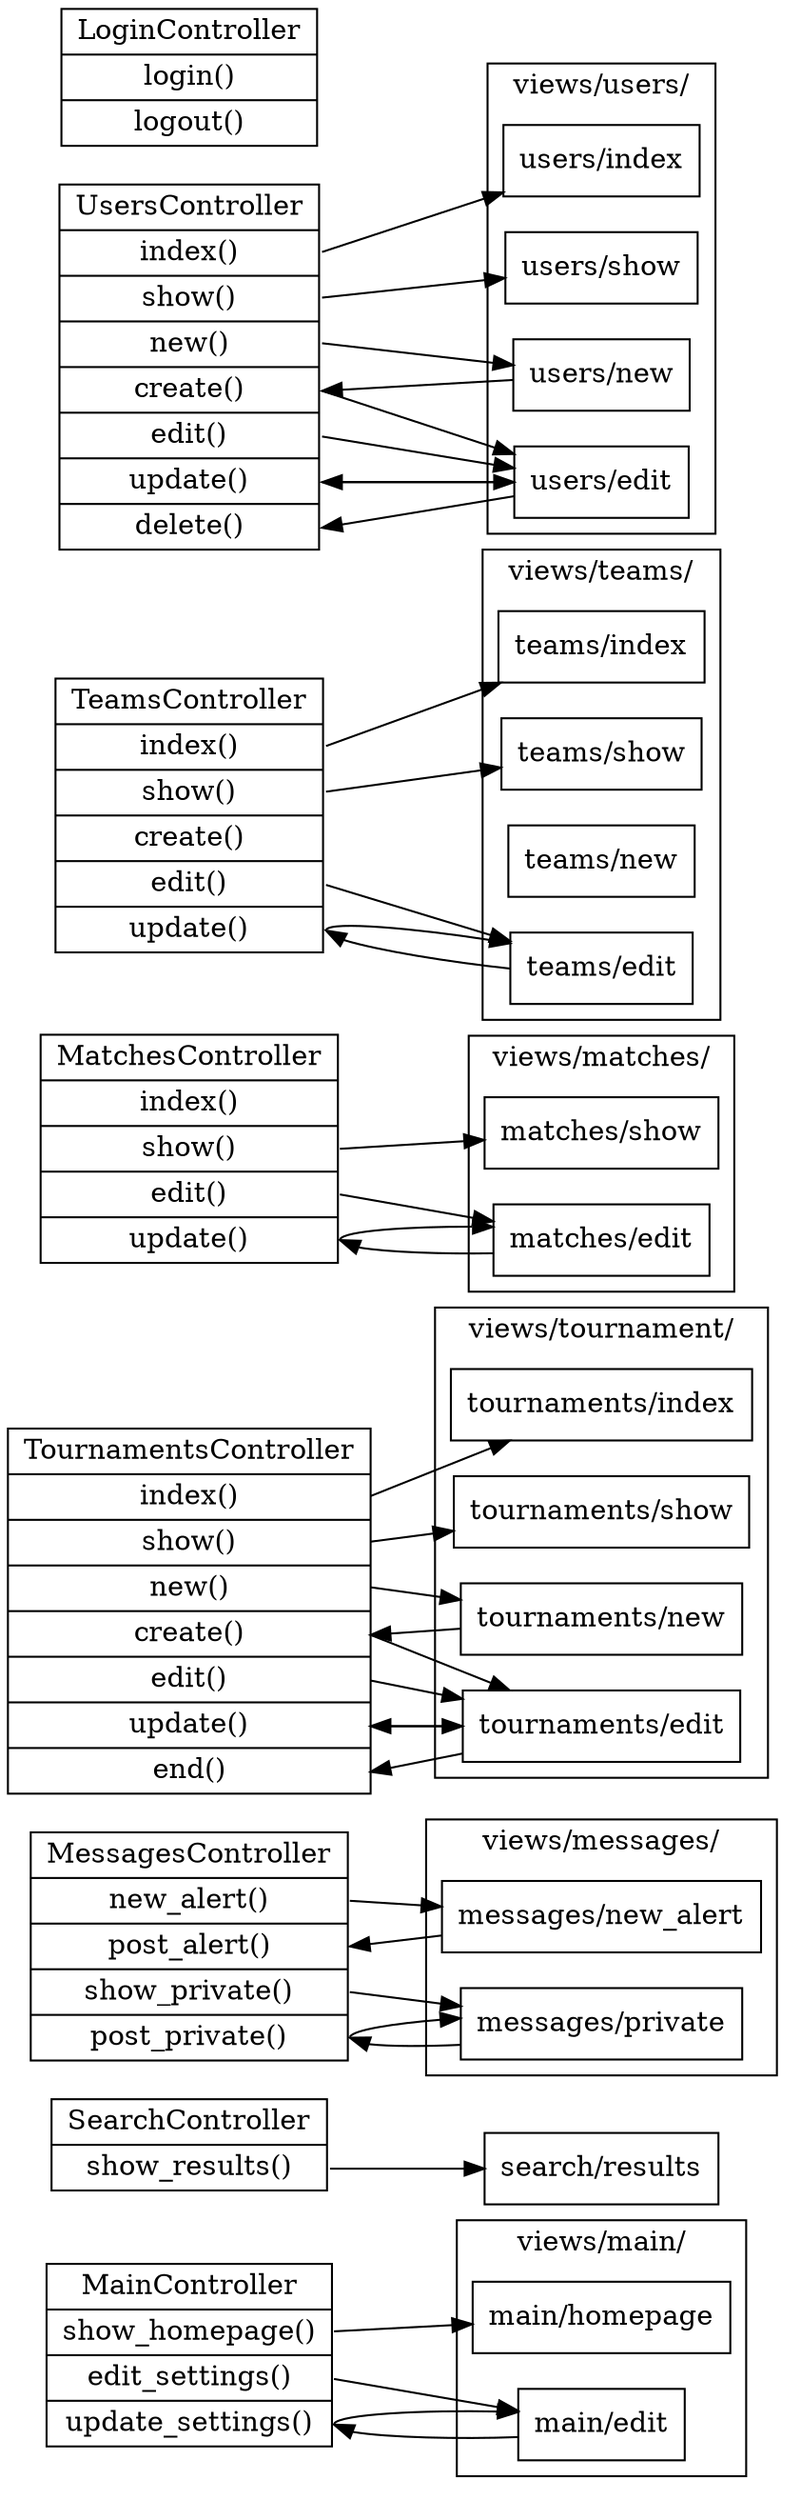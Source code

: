 digraph systemModel {
	rankdir="LR";
	splines="line";

	/*
	subgraph _clusterModels {
		label="Models"
		node[shape="record"];

		//BaseModel[label="<main> ActiveRecord::Base (abstract)"]

		Server[label="<main> Server"];
		Tournament[label="<main> Tournament"];
		Match[label="<main> Match"];
		Team[label="<main> Team"];
		User[label="<main> User | <attr_role> role | <attr_pw> password hash"];
	}
	*/

	subgraph _clusterViews {
		label="views/";
		node[shape="rectangle"]

		/*
		layouts_application[label="layouts/application (abstract)"]
		subgraph clusterViewsCommon {
			label="views/common/";
			common_permission_denied[label="common/permission_denied"];
			common_invalid[label="common/invalid"];
		}
		*/
		subgraph clusterViewsMain {
			label="views/main/";
			main_homepage[label="main/homepage"];
			main_edit[label="main/edit"];
		}
		search_results[label="search/results"];
		subgraph clusterViewsMessages {
			label="views/messages/";
			messages_new_alert[label="messages/new_alert"];
			messages_private[label="messages/private"];
		}
		subgraph clusterViewsTournament {
			label="views/tournament/";
			tournaments_index[label="tournaments/index"];
			tournaments_show[label="tournaments/show"];
			tournaments_new[label="tournaments/new"];
			tournaments_edit[label="tournaments/edit"];
		}
		subgraph clusterViewsMatches {
			label="views/matches/";
			matches_show[label="matches/show"];
			matches_edit[label="matches/edit"];
		}
		subgraph clusterViewsTeams {
			label="views/teams/";
			teams_index[label="teams/index"];
			teams_show[label="teams/show"];
			teams_new[label="teams/new"];
			teams_edit[label="teams/edit"];
		}
		subgraph clusterViewsUsers {
			label="views/users/";
			users_index[label="users/index"];
			users_new[label="users/new"];
			users_show[label="users/show"];
			users_edit[label="users/edit"];
		}
	}

	subgraph _clusterControllers {
		label="Controllers";
		node[shape="record"];

		//ApplicationController[label="<main> ApplicationController (abstract)"];

		MainController[label="<main> MainController | <index> show_homepage() | <edit> edit_settings() | <update> update_settings()"];
		LoginController[label="<main> LoginController | <login> login() | <logout> logout()"];
		SearchController[label="<main> SearchController | <show_results> show_results()"];
		MessagesController[label="<main> MessagesController | <new_alert> new_alert() | <post_alert> post_alert() | <show_private> show_private() | <post_private> post_private()"];
		TournamentsController[label="<main> TournamentsController | <index> index() | <show> show() | <new> new() | <create> create() | <edit> edit() | <update> update() | <end> end()"];
		MatchesController[label="<main> MatchesController | <index> index() | <show> show() | <edit> edit() | <update> update()"];
		TeamsController[label="<main> TeamsController | <index> index() | <show> show() | <create> create() | <edit> edit() | <update> update()"]
		UsersController[label="<main> UsersController | <index> index() | <show> show() | <new> new() | <create> create() | <edit> edit() | <update> update() | <delete> delete()"]
	}

	/*
	subgraph inheritance {
		# Kludge: Have a arrow going both ways, but one invisible, so
		# that it doesn't try to force a position

		# models

		Server:main -> BaseModel[arrowhead=onormal];
		BaseModel -> Server:main[style=invis];

		Tournament:main -> BaseModel[arrowhead=onormal];
		BaseModel -> Tournament:main[style=invis];

		Match:main -> BaseModel[arrowhead=onormal];
		BaseModel -> Match:main[style=invis];

		Team:main -> BaseModel[arrowhead=onormal];
		BaseModel -> Team:main[style=invis];

		User:main -> BaseModel[arrowhead=onormal];
		BaseModel -> User:main[style=invis];

		# views

		common_permission_denied -> layouts_application[arrowhead=onormal];
		layouts_application -> common_permission_denied[style=invis];

		common_invalid -> layouts_application[arrowhead=onormal];
		layouts_application -> common_invalid[style=invis];

		main_homepage -> layouts_application[arrowhead=onormal];
		layouts_application -> main_homepage[style=invis];

		main_edit -> layouts_application[arrowhead=onormal];
		layouts_application -> main_edit[style=invis];

		messages_new_alert -> layouts_application[arrowhead=onormal];
		layouts_application -> messages_new_alert[style=invis];

		messages_private -> layouts_application[arrowhead=onormal];
		layouts_application -> messages_private[style=invis];

		tournaments_index -> layouts_application[arrowhead=onormal];
		layouts_application -> tournaments_index[style=invis];

		tournaments_show -> layouts_application[arrowhead=onormal];
		layouts_application -> tournaments_show[style=invis];

		tournaments_new -> layouts_application[arrowhead=onormal];
		layouts_application -> tournaments_new[style=invis];

		tournaments_edit -> layouts_application[arrowhead=onormal];
		layouts_application -> tournaments_edit[style=invis];

		matches_show -> layouts_application[arrowhead=onormal];
		layouts_application -> matches_show[style=invis];

		matches_edit -> layouts_application[arrowhead=onormal];
		layouts_application -> matches_edit[style=invis];

		teams_index -> layouts_application[arrowhead=onormal];
		layouts_application -> teams_index[style=invis];

		teams_show -> layouts_application[arrowhead=onormal];
		layouts_application -> teams_show[style=invis];

		teams_new -> layouts_application[arrowhead=onormal];
		layouts_application -> teams_new[style=invis];

		teams_edit -> layouts_application[arrowhead=onormal];
		layouts_application -> teams_edit[style=invis];

		users_index -> layouts_application[arrowhead=onormal];
		layouts_application -> users_index[style=invis];

		users_new -> layouts_application[arrowhead=onormal];
		layouts_application -> users_new[style=invis];

		users_show -> layouts_application[arrowhead=onormal];
		layouts_application -> users_show[style=invis];

		users_edit -> layouts_application[arrowhead=onormal];
		layouts_application -> users_edit[style=invis];

		# controllers

		MainController:main -> ApplicationController[arrowhead="onormal"];
		ApplicationController -> MainController:main[style=invis];

		TournamentsController:main -> ApplicationController[arrowhead="onormal"];
		ApplicationController -> TournamentsController:main[style=invis];

		MessagesController:main -> ApplicationController[arrowhead="onormal"];
		ApplicationController -> MessagesController:main[style=invis];

		LoginController:main -> ApplicationController[arrowhead="onormal"];
		ApplicationController -> LoginController:main[style=invis];

		SearchController:main -> ApplicationController[arrowhead="onormal"];
		ApplicationController -> SearchController:main[style=invis];

		UsersController:main -> ApplicationController[arrowhead="onormal"];
		ApplicationController -> UsersController:main[style=invis];

		MatchesController:main -> ApplicationController[arrowhead="onormal"];
		ApplicationController -> MatchesController:main[style=invis];
	}
	*/

	subgraph controller2view {
		MainController:index -> main_homepage;
		MainController:edit -> main_edit -> MainController:update -> main_edit;

		#LoginController:login -> common_permission_denied;
		#LoginController:logout -> common_invalid;

		SearchController:show_results -> search_results;

		MessagesController:new_alert -> messages_new_alert -> MessagesController:post_alert;
		MessagesController:show_private -> messages_private -> MessagesController:post_private -> messages_private;

		TournamentsController:index -> tournaments_index;
		TournamentsController:show -> tournaments_show;
		TournamentsController:new -> tournaments_new -> TournamentsController:create -> tournaments_edit -> TournamentsController:end;
		TournamentsController:edit -> tournaments_edit -> TournamentsController:update -> tournaments_edit;

		MatchesController:show -> matches_show;
		MatchesController:edit -> matches_edit -> MatchesController:update -> matches_edit;

		TeamsController:index -> teams_index;
		TeamsController:show -> teams_show;
		TeamsController:edit -> teams_edit -> TeamsController:update -> teams_edit;

		UsersController:index -> users_index;
		UsersController:show -> users_show;
		UsersController:new -> users_new -> UsersController:create -> users_edit -> UsersController:delete;
		UsersController:edit -> users_edit -> UsersController:update -> users_edit;
	}
}
